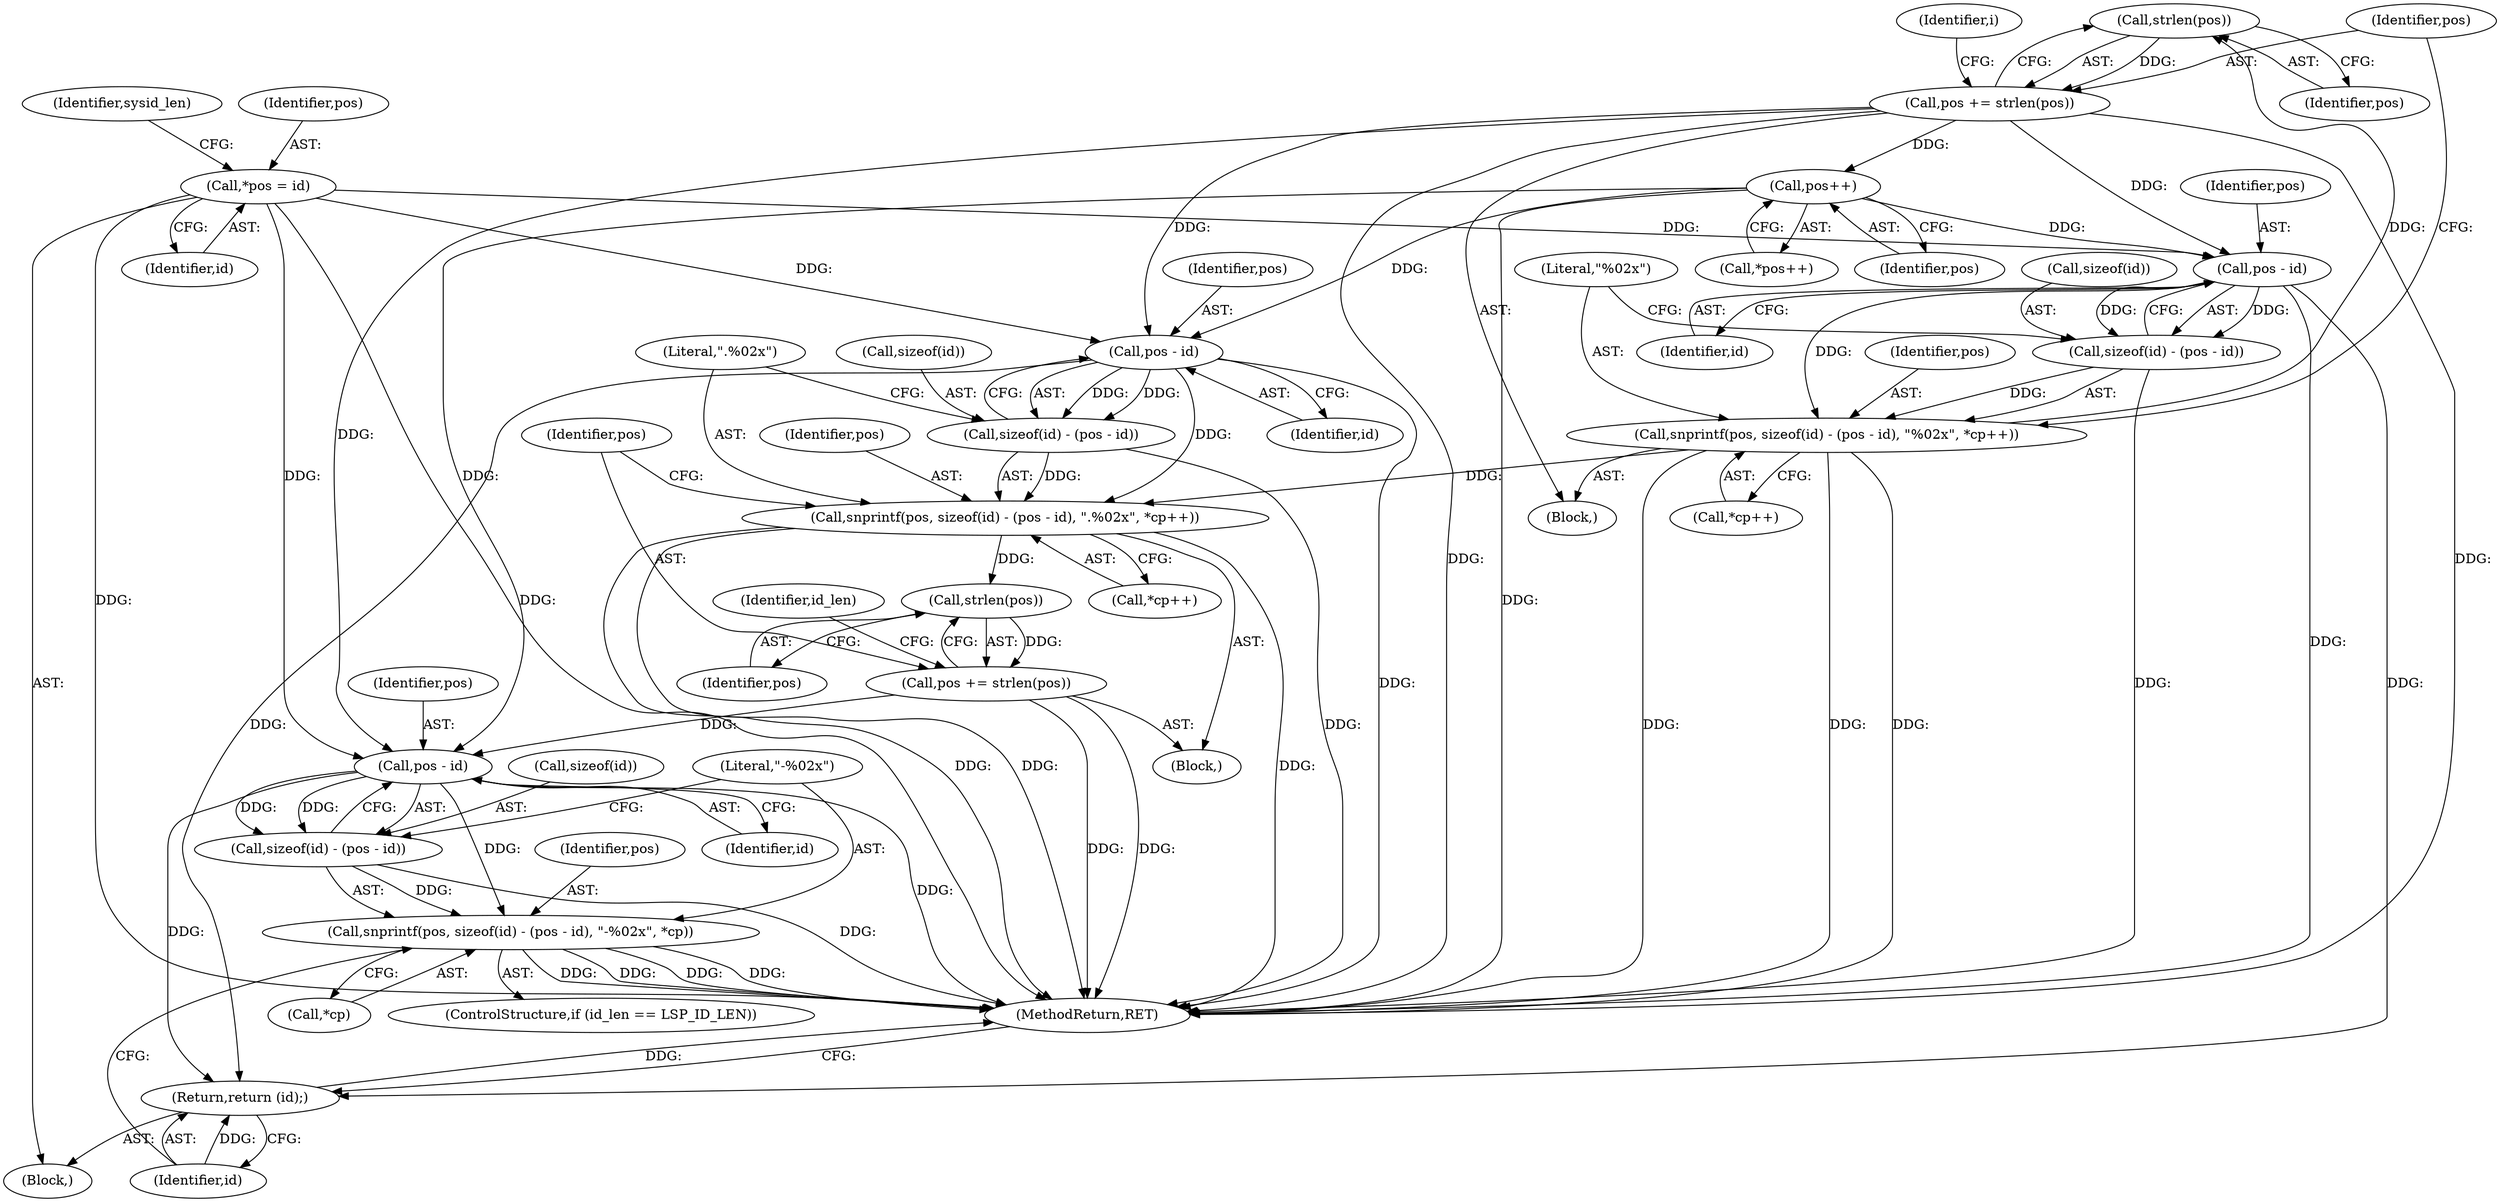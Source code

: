 digraph "0_tcpdump_571a6f33f47e7a2394fa08f925e534135c29cf1e@API" {
"1000145" [label="(Call,strlen(pos))"];
"1000131" [label="(Call,snprintf(pos, sizeof(id) - (pos - id), \"%02x\", *cp++))"];
"1000136" [label="(Call,pos - id)"];
"1000107" [label="(Call,*pos = id)"];
"1000157" [label="(Call,pos++)"];
"1000143" [label="(Call,pos += strlen(pos))"];
"1000145" [label="(Call,strlen(pos))"];
"1000133" [label="(Call,sizeof(id) - (pos - id))"];
"1000165" [label="(Call,snprintf(pos, sizeof(id) - (pos - id), \".%02x\", *cp++))"];
"1000179" [label="(Call,strlen(pos))"];
"1000177" [label="(Call,pos += strlen(pos))"];
"1000190" [label="(Call,pos - id)"];
"1000185" [label="(Call,snprintf(pos, sizeof(id) - (pos - id), \"-%02x\", *cp))"];
"1000187" [label="(Call,sizeof(id) - (pos - id))"];
"1000196" [label="(Return,return (id);)"];
"1000170" [label="(Call,pos - id)"];
"1000167" [label="(Call,sizeof(id) - (pos - id))"];
"1000139" [label="(Literal,\"%02x\")"];
"1000166" [label="(Identifier,pos)"];
"1000197" [label="(Identifier,id)"];
"1000188" [label="(Call,sizeof(id))"];
"1000198" [label="(MethodReturn,RET)"];
"1000196" [label="(Return,return (id);)"];
"1000191" [label="(Identifier,pos)"];
"1000186" [label="(Identifier,pos)"];
"1000177" [label="(Call,pos += strlen(pos))"];
"1000137" [label="(Identifier,pos)"];
"1000143" [label="(Call,pos += strlen(pos))"];
"1000130" [label="(Block,)"];
"1000167" [label="(Call,sizeof(id) - (pos - id))"];
"1000194" [label="(Call,*cp)"];
"1000180" [label="(Identifier,pos)"];
"1000157" [label="(Call,pos++)"];
"1000109" [label="(Identifier,id)"];
"1000171" [label="(Identifier,pos)"];
"1000140" [label="(Call,*cp++)"];
"1000165" [label="(Call,snprintf(pos, sizeof(id) - (pos - id), \".%02x\", *cp++))"];
"1000190" [label="(Call,pos - id)"];
"1000156" [label="(Call,*pos++)"];
"1000164" [label="(Block,)"];
"1000136" [label="(Call,pos - id)"];
"1000138" [label="(Identifier,id)"];
"1000108" [label="(Identifier,pos)"];
"1000146" [label="(Identifier,pos)"];
"1000183" [label="(Identifier,id_len)"];
"1000178" [label="(Identifier,pos)"];
"1000133" [label="(Call,sizeof(id) - (pos - id))"];
"1000131" [label="(Call,snprintf(pos, sizeof(id) - (pos - id), \"%02x\", *cp++))"];
"1000107" [label="(Call,*pos = id)"];
"1000187" [label="(Call,sizeof(id) - (pos - id))"];
"1000112" [label="(Identifier,sysid_len)"];
"1000168" [label="(Call,sizeof(id))"];
"1000103" [label="(Block,)"];
"1000179" [label="(Call,strlen(pos))"];
"1000134" [label="(Call,sizeof(id))"];
"1000192" [label="(Identifier,id)"];
"1000132" [label="(Identifier,pos)"];
"1000170" [label="(Call,pos - id)"];
"1000174" [label="(Call,*cp++)"];
"1000145" [label="(Call,strlen(pos))"];
"1000173" [label="(Literal,\".%02x\")"];
"1000150" [label="(Identifier,i)"];
"1000158" [label="(Identifier,pos)"];
"1000185" [label="(Call,snprintf(pos, sizeof(id) - (pos - id), \"-%02x\", *cp))"];
"1000172" [label="(Identifier,id)"];
"1000193" [label="(Literal,\"-%02x\")"];
"1000181" [label="(ControlStructure,if (id_len == LSP_ID_LEN))"];
"1000144" [label="(Identifier,pos)"];
"1000145" -> "1000143"  [label="AST: "];
"1000145" -> "1000146"  [label="CFG: "];
"1000146" -> "1000145"  [label="AST: "];
"1000143" -> "1000145"  [label="CFG: "];
"1000145" -> "1000143"  [label="DDG: "];
"1000131" -> "1000145"  [label="DDG: "];
"1000131" -> "1000130"  [label="AST: "];
"1000131" -> "1000140"  [label="CFG: "];
"1000132" -> "1000131"  [label="AST: "];
"1000133" -> "1000131"  [label="AST: "];
"1000139" -> "1000131"  [label="AST: "];
"1000140" -> "1000131"  [label="AST: "];
"1000144" -> "1000131"  [label="CFG: "];
"1000131" -> "1000198"  [label="DDG: "];
"1000131" -> "1000198"  [label="DDG: "];
"1000131" -> "1000198"  [label="DDG: "];
"1000136" -> "1000131"  [label="DDG: "];
"1000133" -> "1000131"  [label="DDG: "];
"1000131" -> "1000165"  [label="DDG: "];
"1000136" -> "1000133"  [label="AST: "];
"1000136" -> "1000138"  [label="CFG: "];
"1000137" -> "1000136"  [label="AST: "];
"1000138" -> "1000136"  [label="AST: "];
"1000133" -> "1000136"  [label="CFG: "];
"1000136" -> "1000198"  [label="DDG: "];
"1000136" -> "1000133"  [label="DDG: "];
"1000136" -> "1000133"  [label="DDG: "];
"1000107" -> "1000136"  [label="DDG: "];
"1000157" -> "1000136"  [label="DDG: "];
"1000143" -> "1000136"  [label="DDG: "];
"1000136" -> "1000196"  [label="DDG: "];
"1000107" -> "1000103"  [label="AST: "];
"1000107" -> "1000109"  [label="CFG: "];
"1000108" -> "1000107"  [label="AST: "];
"1000109" -> "1000107"  [label="AST: "];
"1000112" -> "1000107"  [label="CFG: "];
"1000107" -> "1000198"  [label="DDG: "];
"1000107" -> "1000198"  [label="DDG: "];
"1000107" -> "1000170"  [label="DDG: "];
"1000107" -> "1000190"  [label="DDG: "];
"1000157" -> "1000156"  [label="AST: "];
"1000157" -> "1000158"  [label="CFG: "];
"1000158" -> "1000157"  [label="AST: "];
"1000156" -> "1000157"  [label="CFG: "];
"1000157" -> "1000198"  [label="DDG: "];
"1000143" -> "1000157"  [label="DDG: "];
"1000157" -> "1000170"  [label="DDG: "];
"1000157" -> "1000190"  [label="DDG: "];
"1000143" -> "1000130"  [label="AST: "];
"1000144" -> "1000143"  [label="AST: "];
"1000150" -> "1000143"  [label="CFG: "];
"1000143" -> "1000198"  [label="DDG: "];
"1000143" -> "1000198"  [label="DDG: "];
"1000143" -> "1000170"  [label="DDG: "];
"1000143" -> "1000190"  [label="DDG: "];
"1000134" -> "1000133"  [label="AST: "];
"1000139" -> "1000133"  [label="CFG: "];
"1000133" -> "1000198"  [label="DDG: "];
"1000165" -> "1000164"  [label="AST: "];
"1000165" -> "1000174"  [label="CFG: "];
"1000166" -> "1000165"  [label="AST: "];
"1000167" -> "1000165"  [label="AST: "];
"1000173" -> "1000165"  [label="AST: "];
"1000174" -> "1000165"  [label="AST: "];
"1000178" -> "1000165"  [label="CFG: "];
"1000165" -> "1000198"  [label="DDG: "];
"1000165" -> "1000198"  [label="DDG: "];
"1000165" -> "1000198"  [label="DDG: "];
"1000170" -> "1000165"  [label="DDG: "];
"1000167" -> "1000165"  [label="DDG: "];
"1000165" -> "1000179"  [label="DDG: "];
"1000179" -> "1000177"  [label="AST: "];
"1000179" -> "1000180"  [label="CFG: "];
"1000180" -> "1000179"  [label="AST: "];
"1000177" -> "1000179"  [label="CFG: "];
"1000179" -> "1000177"  [label="DDG: "];
"1000177" -> "1000164"  [label="AST: "];
"1000178" -> "1000177"  [label="AST: "];
"1000183" -> "1000177"  [label="CFG: "];
"1000177" -> "1000198"  [label="DDG: "];
"1000177" -> "1000198"  [label="DDG: "];
"1000177" -> "1000190"  [label="DDG: "];
"1000190" -> "1000187"  [label="AST: "];
"1000190" -> "1000192"  [label="CFG: "];
"1000191" -> "1000190"  [label="AST: "];
"1000192" -> "1000190"  [label="AST: "];
"1000187" -> "1000190"  [label="CFG: "];
"1000190" -> "1000198"  [label="DDG: "];
"1000190" -> "1000185"  [label="DDG: "];
"1000190" -> "1000187"  [label="DDG: "];
"1000190" -> "1000187"  [label="DDG: "];
"1000190" -> "1000196"  [label="DDG: "];
"1000185" -> "1000181"  [label="AST: "];
"1000185" -> "1000194"  [label="CFG: "];
"1000186" -> "1000185"  [label="AST: "];
"1000187" -> "1000185"  [label="AST: "];
"1000193" -> "1000185"  [label="AST: "];
"1000194" -> "1000185"  [label="AST: "];
"1000197" -> "1000185"  [label="CFG: "];
"1000185" -> "1000198"  [label="DDG: "];
"1000185" -> "1000198"  [label="DDG: "];
"1000185" -> "1000198"  [label="DDG: "];
"1000185" -> "1000198"  [label="DDG: "];
"1000187" -> "1000185"  [label="DDG: "];
"1000188" -> "1000187"  [label="AST: "];
"1000193" -> "1000187"  [label="CFG: "];
"1000187" -> "1000198"  [label="DDG: "];
"1000196" -> "1000103"  [label="AST: "];
"1000196" -> "1000197"  [label="CFG: "];
"1000197" -> "1000196"  [label="AST: "];
"1000198" -> "1000196"  [label="CFG: "];
"1000196" -> "1000198"  [label="DDG: "];
"1000197" -> "1000196"  [label="DDG: "];
"1000170" -> "1000196"  [label="DDG: "];
"1000170" -> "1000167"  [label="AST: "];
"1000170" -> "1000172"  [label="CFG: "];
"1000171" -> "1000170"  [label="AST: "];
"1000172" -> "1000170"  [label="AST: "];
"1000167" -> "1000170"  [label="CFG: "];
"1000170" -> "1000198"  [label="DDG: "];
"1000170" -> "1000167"  [label="DDG: "];
"1000170" -> "1000167"  [label="DDG: "];
"1000168" -> "1000167"  [label="AST: "];
"1000173" -> "1000167"  [label="CFG: "];
"1000167" -> "1000198"  [label="DDG: "];
}
